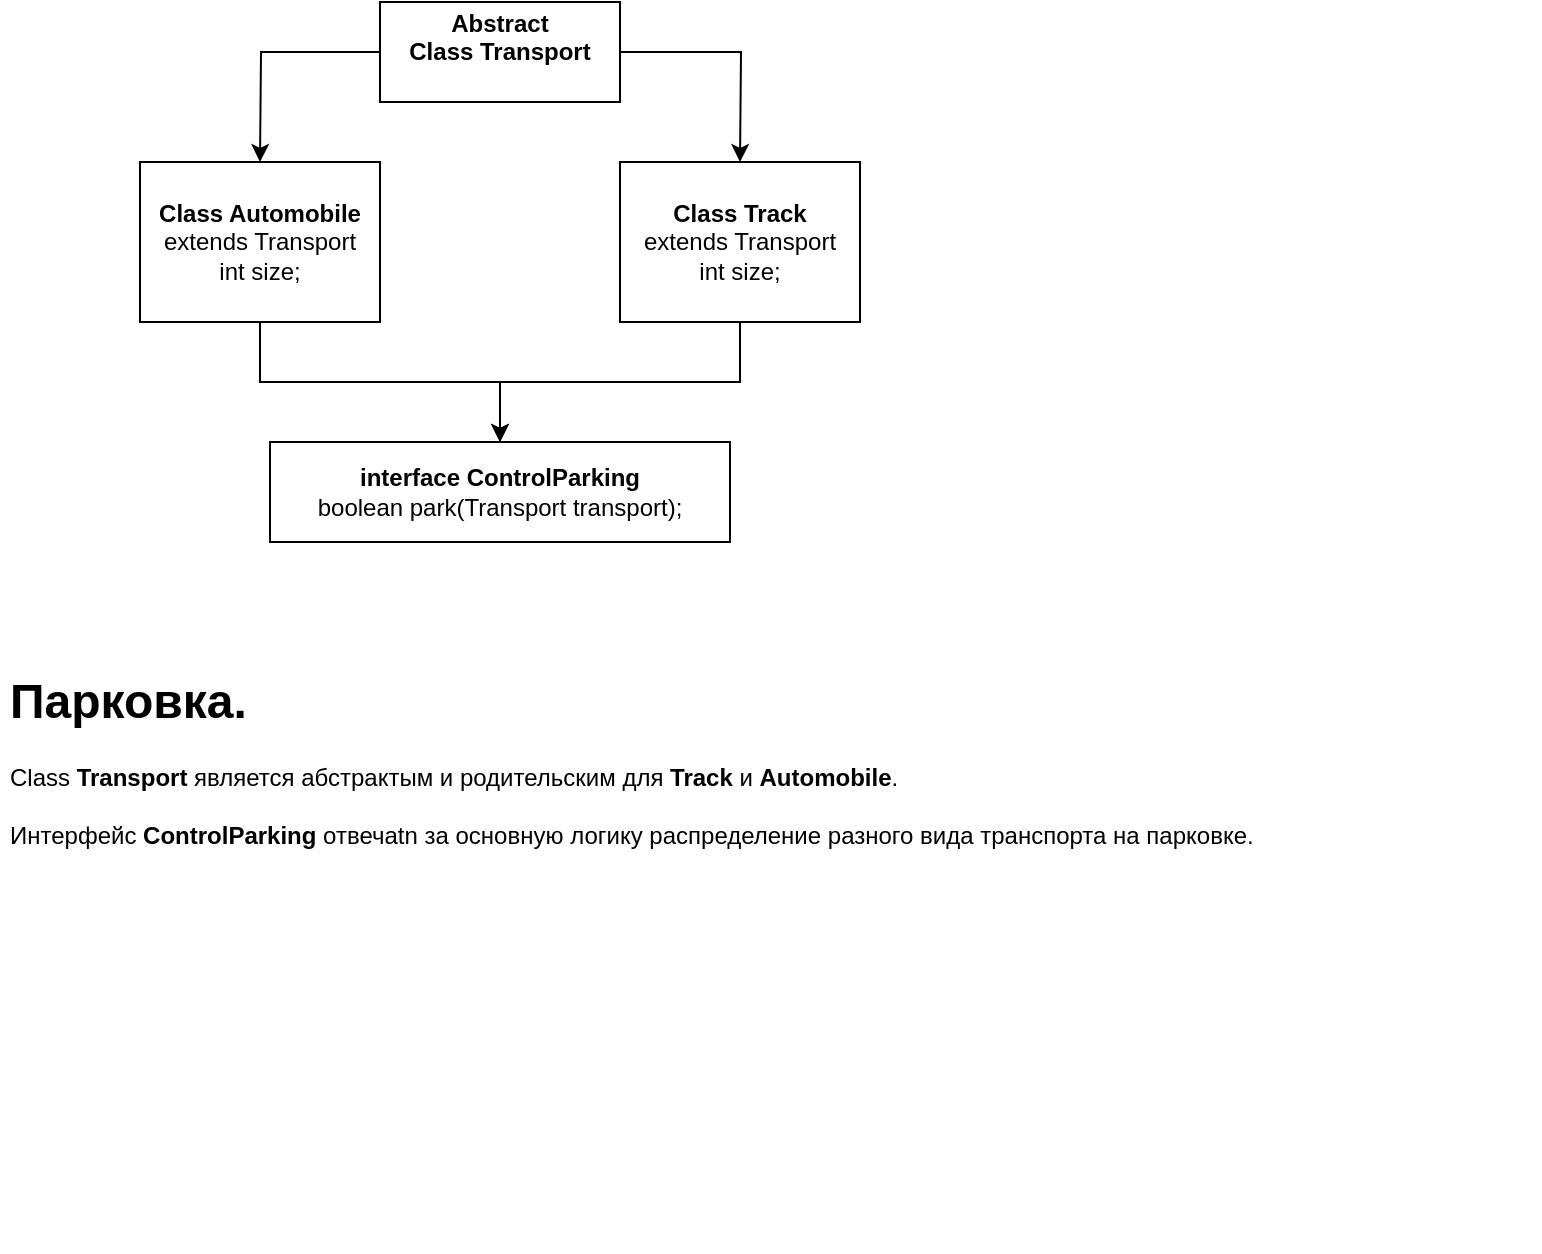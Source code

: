 <mxfile version="14.8.6" type="github">
  <diagram id="iO-qZukseta9pJgzEIQT" name="Page-1">
    <mxGraphModel dx="1710" dy="827" grid="1" gridSize="10" guides="1" tooltips="1" connect="1" arrows="1" fold="1" page="1" pageScale="1" pageWidth="827" pageHeight="1169" math="0" shadow="0">
      <root>
        <mxCell id="0" />
        <mxCell id="1" parent="0" />
        <mxCell id="Y-FoQX39SXVyE9QL8xDJ-4" style="edgeStyle=orthogonalEdgeStyle;rounded=0;orthogonalLoop=1;jettySize=auto;html=1;" parent="1" source="Y-FoQX39SXVyE9QL8xDJ-2" edge="1">
          <mxGeometry relative="1" as="geometry">
            <mxPoint x="160" y="450" as="targetPoint" />
          </mxGeometry>
        </mxCell>
        <mxCell id="Y-FoQX39SXVyE9QL8xDJ-6" style="edgeStyle=orthogonalEdgeStyle;rounded=0;orthogonalLoop=1;jettySize=auto;html=1;" parent="1" source="Y-FoQX39SXVyE9QL8xDJ-2" edge="1">
          <mxGeometry relative="1" as="geometry">
            <mxPoint x="400" y="450" as="targetPoint" />
          </mxGeometry>
        </mxCell>
        <mxCell id="Y-FoQX39SXVyE9QL8xDJ-2" value="&lt;div&gt;&lt;b&gt;Abstract&lt;br&gt;&lt;/b&gt;&lt;/div&gt;&lt;div&gt;&lt;b&gt;Class Transport&lt;br&gt;&lt;/b&gt;&lt;/div&gt;&lt;div&gt;&lt;b&gt;&lt;br&gt;&lt;/b&gt;&lt;/div&gt;" style="rounded=0;whiteSpace=wrap;html=1;" parent="1" vertex="1">
          <mxGeometry x="220" y="370" width="120" height="50" as="geometry" />
        </mxCell>
        <mxCell id="Y-FoQX39SXVyE9QL8xDJ-34" style="edgeStyle=orthogonalEdgeStyle;rounded=0;orthogonalLoop=1;jettySize=auto;html=1;entryX=0.5;entryY=0;entryDx=0;entryDy=0;" parent="1" source="Y-FoQX39SXVyE9QL8xDJ-3" target="Y-FoQX39SXVyE9QL8xDJ-16" edge="1">
          <mxGeometry relative="1" as="geometry" />
        </mxCell>
        <mxCell id="Y-FoQX39SXVyE9QL8xDJ-3" value="&lt;div&gt;&lt;b&gt;Class Automobile&lt;/b&gt;&lt;/div&gt;&lt;div&gt;extends Transport&lt;br&gt;&lt;/div&gt;&lt;div&gt;int size;&lt;/div&gt;" style="rounded=0;whiteSpace=wrap;html=1;" parent="1" vertex="1">
          <mxGeometry x="100" y="450" width="120" height="80" as="geometry" />
        </mxCell>
        <mxCell id="Y-FoQX39SXVyE9QL8xDJ-35" style="edgeStyle=orthogonalEdgeStyle;rounded=0;orthogonalLoop=1;jettySize=auto;html=1;entryX=0.5;entryY=0;entryDx=0;entryDy=0;" parent="1" source="Y-FoQX39SXVyE9QL8xDJ-5" target="Y-FoQX39SXVyE9QL8xDJ-16" edge="1">
          <mxGeometry relative="1" as="geometry" />
        </mxCell>
        <mxCell id="Y-FoQX39SXVyE9QL8xDJ-5" value="&lt;div&gt;&lt;b&gt;Class Track&lt;/b&gt;&lt;/div&gt;&lt;div&gt;extends Transport&lt;br&gt;&lt;/div&gt;&lt;div&gt;int size;&lt;/div&gt;" style="rounded=0;whiteSpace=wrap;html=1;" parent="1" vertex="1">
          <mxGeometry x="340" y="450" width="120" height="80" as="geometry" />
        </mxCell>
        <mxCell id="Y-FoQX39SXVyE9QL8xDJ-7" style="edgeStyle=orthogonalEdgeStyle;rounded=0;orthogonalLoop=1;jettySize=auto;html=1;exitX=0.5;exitY=1;exitDx=0;exitDy=0;" parent="1" source="Y-FoQX39SXVyE9QL8xDJ-3" target="Y-FoQX39SXVyE9QL8xDJ-3" edge="1">
          <mxGeometry relative="1" as="geometry" />
        </mxCell>
        <mxCell id="Y-FoQX39SXVyE9QL8xDJ-15" value="&lt;h1&gt;Парковка.&lt;/h1&gt;&lt;div&gt;Class &lt;b&gt;Transport&lt;/b&gt; является абстрактым и родительским для &lt;b&gt;Track&lt;/b&gt; и &lt;b&gt;Automobile&lt;/b&gt;.&lt;/div&gt;&lt;div&gt;&lt;br&gt;&lt;/div&gt;&lt;div&gt;Интерфейс &lt;b&gt;ControlParking&lt;/b&gt; отвечаtn за основную логику распределение разного вида транспорта на парковке.&lt;/div&gt;" style="text;html=1;strokeColor=none;fillColor=none;spacing=5;spacingTop=-20;whiteSpace=wrap;overflow=hidden;rounded=0;" parent="1" vertex="1">
          <mxGeometry x="30" y="700" width="770" height="295" as="geometry" />
        </mxCell>
        <mxCell id="Y-FoQX39SXVyE9QL8xDJ-16" value="&lt;div&gt;&lt;b&gt;interface ControlParking&lt;/b&gt;&lt;br&gt;&lt;/div&gt;&lt;div&gt;boolean park(Transport transport);&lt;br&gt;&lt;/div&gt;" style="rounded=0;whiteSpace=wrap;html=1;" parent="1" vertex="1">
          <mxGeometry x="165" y="590" width="230" height="50" as="geometry" />
        </mxCell>
      </root>
    </mxGraphModel>
  </diagram>
</mxfile>
